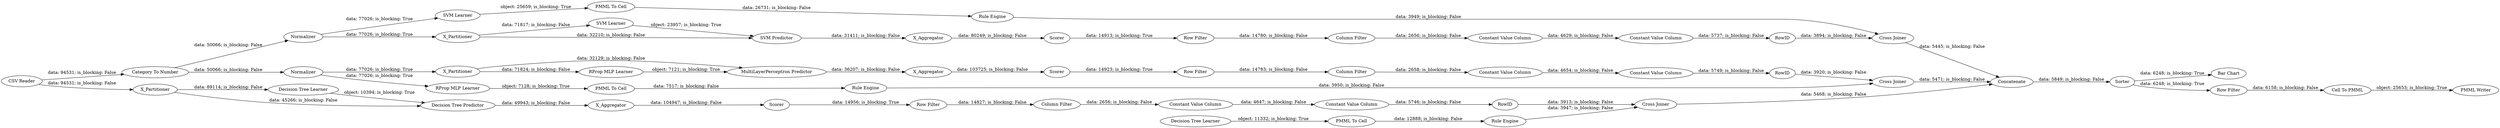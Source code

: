 digraph {
	"-6779802337720927924_59" [label="Bar Chart"]
	"-7387182079597600129_32" [label="MultiLayerPerceptron Predictor"]
	"-1501647399646143931_294" [label="Column Filter"]
	"-3898914712385849064_28" [label="PMML To Cell"]
	"7726164580383840197_40" [label=Normalizer]
	"-6779802337720927924_60" [label=Concatenate]
	"-7387182079597600129_40" [label=Scorer]
	"-1501647399646143931_292" [label="Constant Value Column"]
	"-6779802337720927924_58" [label="Category To Number"]
	"-6779802337720927924_53" [label="Row Filter"]
	"-902806324036996691_293" [label=RowID]
	"-2588937967904057879_31" [label="Decision Tree Learner"]
	"4004436398693993906_22" [label="PMML To Cell"]
	"-5579704710681343216_290" [label="Constant Value Column"]
	"7726164580383840197_31" [label="SVM Learner"]
	"-6598853342888786231_33" [label="SVM Learner"]
	"7726164580383840197_41" [label=Scorer]
	"-1501647399646143931_9" [label="Row Filter"]
	"-7387182079597600129_2" [label=X_Partitioner]
	"7726164580383840197_2" [label=X_Partitioner]
	"-6779802337720927924_61" [label="PMML Writer"]
	"-6598853342888786231_35" [label="Rule Engine"]
	"-5579704710681343216_292" [label="Constant Value Column"]
	"-902806324036996691_292" [label="Constant Value Column"]
	"-6779802337720927924_62" [label="CSV Reader"]
	"-5579704710681343216_9" [label="Row Filter"]
	"-7387182079597600129_7" [label=X_Aggregator]
	"-2588937967904057879_7" [label=X_Aggregator]
	"4004436398693993906_35" [label="RProp MLP Learner"]
	"-2588937967904057879_2" [label=X_Partitioner]
	"-5579704710681343216_294" [label="Column Filter"]
	"-902806324036996691_294" [label="Column Filter"]
	"-3898914712385849064_34" [label="Rule Engine"]
	"-902806324036996691_290" [label="Constant Value Column"]
	"-6598853342888786231_34" [label="PMML To Cell"]
	"-5579704710681343216_293" [label=RowID]
	"-7387182079597600129_31" [label="RProp MLP Learner"]
	"-7387182079597600129_38" [label="Cross Joiner"]
	"-2588937967904057879_32" [label="Decision Tree Predictor"]
	"-7387182079597600129_39" [label=Normalizer]
	"-1501647399646143931_293" [label=RowID]
	"7726164580383840197_32" [label="SVM Predictor"]
	"-902806324036996691_9" [label="Row Filter"]
	"7726164580383840197_39" [label="Cross Joiner"]
	"4004436398693993906_34" [label="Rule Engine"]
	"7726164580383840197_7" [label=X_Aggregator]
	"-2588937967904057879_38" [label="Cross Joiner"]
	"-6779802337720927924_52" [label=Sorter]
	"-6779802337720927924_54" [label="Cell To PMML"]
	"-2588937967904057879_39" [label=Scorer]
	"-1501647399646143931_290" [label="Constant Value Column"]
	"-3898914712385849064_33" [label="Decision Tree Learner"]
	"-902806324036996691_9" -> "-902806324036996691_294" [label="data: 14780; is_blocking: False"]
	"-7387182079597600129_39" -> "-7387182079597600129_2" [label="data: 77026; is_blocking: True"]
	"-6598853342888786231_33" -> "-6598853342888786231_34" [label="object: 25659; is_blocking: True"]
	"-5579704710681343216_9" -> "-5579704710681343216_294" [label="data: 14827; is_blocking: False"]
	"-3898914712385849064_33" -> "-3898914712385849064_28" [label="object: 11332; is_blocking: True"]
	"-6779802337720927924_53" -> "-6779802337720927924_54" [label="data: 6158; is_blocking: False"]
	"-6779802337720927924_62" -> "-2588937967904057879_2" [label="data: 94531; is_blocking: False"]
	"-6779802337720927924_58" -> "-7387182079597600129_39" [label="data: 50066; is_blocking: False"]
	"7726164580383840197_40" -> "7726164580383840197_2" [label="data: 77026; is_blocking: True"]
	"7726164580383840197_39" -> "-6779802337720927924_60" [label="data: 5445; is_blocking: False"]
	"-6598853342888786231_34" -> "-6598853342888786231_35" [label="data: 26731; is_blocking: False"]
	"4004436398693993906_35" -> "4004436398693993906_22" [label="object: 7128; is_blocking: True"]
	"-5579704710681343216_294" -> "-5579704710681343216_290" [label="data: 2656; is_blocking: False"]
	"-3898914712385849064_28" -> "-3898914712385849064_34" [label="data: 12888; is_blocking: False"]
	"-3898914712385849064_34" -> "-2588937967904057879_38" [label="data: 3947; is_blocking: False"]
	"-6779802337720927924_52" -> "-6779802337720927924_59" [label="data: 6248; is_blocking: True"]
	"-6598853342888786231_35" -> "7726164580383840197_39" [label="data: 3949; is_blocking: False"]
	"-6779802337720927924_54" -> "-6779802337720927924_61" [label="object: 25653; is_blocking: True"]
	"-7387182079597600129_2" -> "-7387182079597600129_32" [label="data: 32129; is_blocking: False"]
	"-2588937967904057879_7" -> "-2588937967904057879_39" [label="data: 104947; is_blocking: False"]
	"-5579704710681343216_293" -> "-2588937967904057879_38" [label="data: 3913; is_blocking: False"]
	"-2588937967904057879_39" -> "-5579704710681343216_9" [label="data: 14956; is_blocking: True"]
	"-6779802337720927924_60" -> "-6779802337720927924_52" [label="data: 5849; is_blocking: False"]
	"-1501647399646143931_290" -> "-1501647399646143931_292" [label="data: 4654; is_blocking: False"]
	"7726164580383840197_32" -> "7726164580383840197_7" [label="data: 31411; is_blocking: False"]
	"7726164580383840197_31" -> "7726164580383840197_32" [label="object: 23957; is_blocking: True"]
	"-1501647399646143931_294" -> "-1501647399646143931_290" [label="data: 2658; is_blocking: False"]
	"-2588937967904057879_32" -> "-2588937967904057879_7" [label="data: 49943; is_blocking: False"]
	"-7387182079597600129_39" -> "4004436398693993906_35" [label="data: 77026; is_blocking: True"]
	"-6779802337720927924_58" -> "7726164580383840197_40" [label="data: 50066; is_blocking: False"]
	"-7387182079597600129_31" -> "-7387182079597600129_32" [label="object: 7121; is_blocking: True"]
	"-902806324036996691_294" -> "-902806324036996691_290" [label="data: 2656; is_blocking: False"]
	"7726164580383840197_2" -> "7726164580383840197_32" [label="data: 32210; is_blocking: False"]
	"-902806324036996691_292" -> "-902806324036996691_293" [label="data: 5737; is_blocking: False"]
	"-6779802337720927924_52" -> "-6779802337720927924_53" [label="data: 6248; is_blocking: True"]
	"4004436398693993906_34" -> "-7387182079597600129_38" [label="data: 3950; is_blocking: False"]
	"7726164580383840197_41" -> "-902806324036996691_9" [label="data: 14913; is_blocking: True"]
	"-2588937967904057879_2" -> "-2588937967904057879_31" [label="data: 89114; is_blocking: False"]
	"-6779802337720927924_62" -> "-6779802337720927924_58" [label="data: 94531; is_blocking: False"]
	"-5579704710681343216_290" -> "-5579704710681343216_292" [label="data: 4647; is_blocking: False"]
	"7726164580383840197_7" -> "7726164580383840197_41" [label="data: 80249; is_blocking: False"]
	"-2588937967904057879_38" -> "-6779802337720927924_60" [label="data: 5468; is_blocking: False"]
	"-7387182079597600129_40" -> "-1501647399646143931_9" [label="data: 14923; is_blocking: True"]
	"-5579704710681343216_292" -> "-5579704710681343216_293" [label="data: 5746; is_blocking: False"]
	"-7387182079597600129_2" -> "-7387182079597600129_31" [label="data: 71824; is_blocking: False"]
	"-1501647399646143931_9" -> "-1501647399646143931_294" [label="data: 14783; is_blocking: False"]
	"-1501647399646143931_293" -> "-7387182079597600129_38" [label="data: 3920; is_blocking: False"]
	"7726164580383840197_40" -> "-6598853342888786231_33" [label="data: 77026; is_blocking: True"]
	"-902806324036996691_293" -> "7726164580383840197_39" [label="data: 3894; is_blocking: False"]
	"4004436398693993906_22" -> "4004436398693993906_34" [label="data: 7517; is_blocking: False"]
	"-2588937967904057879_2" -> "-2588937967904057879_32" [label="data: 45266; is_blocking: False"]
	"-2588937967904057879_31" -> "-2588937967904057879_32" [label="object: 10394; is_blocking: True"]
	"-902806324036996691_290" -> "-902806324036996691_292" [label="data: 4629; is_blocking: False"]
	"-1501647399646143931_292" -> "-1501647399646143931_293" [label="data: 5749; is_blocking: False"]
	"7726164580383840197_2" -> "7726164580383840197_31" [label="data: 71817; is_blocking: False"]
	"-7387182079597600129_38" -> "-6779802337720927924_60" [label="data: 5471; is_blocking: False"]
	"-7387182079597600129_7" -> "-7387182079597600129_40" [label="data: 103725; is_blocking: False"]
	"-7387182079597600129_32" -> "-7387182079597600129_7" [label="data: 36207; is_blocking: False"]
	rankdir=LR
}
